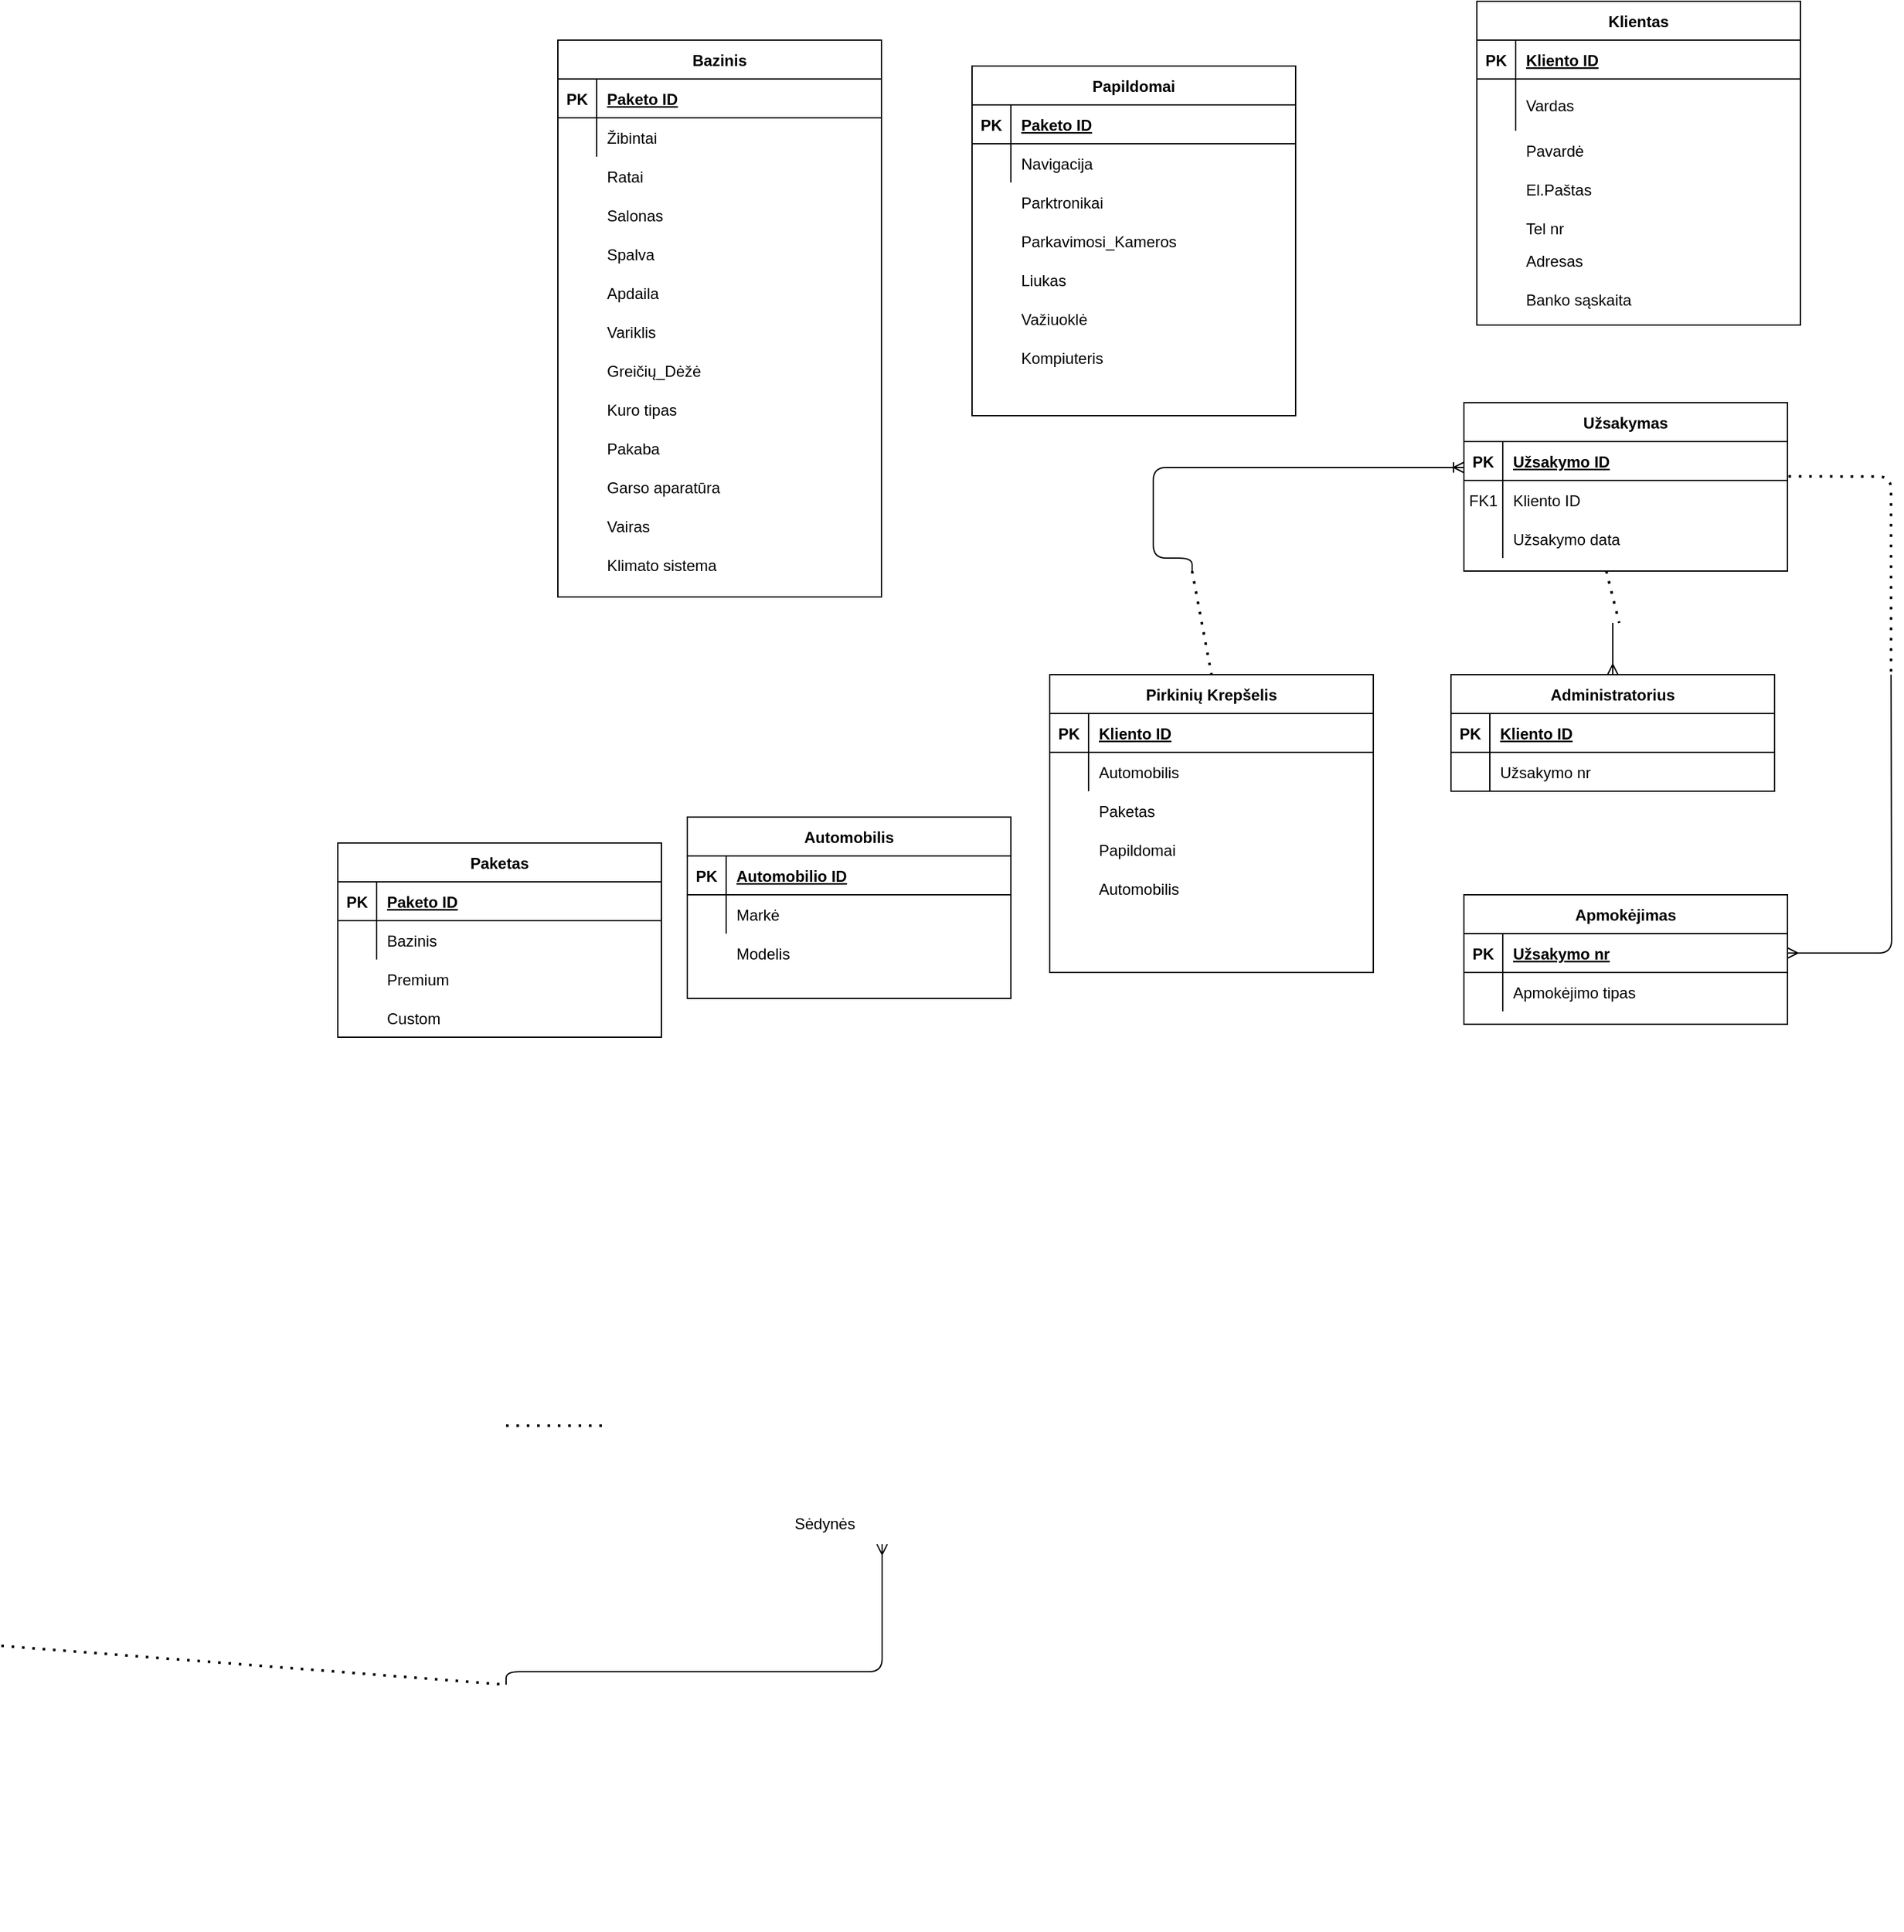 <mxfile version="13.7.7" type="github">
  <diagram id="R2lEEEUBdFMjLlhIrx00" name="Page-1">
    <mxGraphModel dx="1135" dy="2345" grid="1" gridSize="10" guides="1" tooltips="1" connect="1" arrows="1" fold="1" page="1" pageScale="1" pageWidth="850" pageHeight="1100" math="0" shadow="0" extFonts="Permanent Marker^https://fonts.googleapis.com/css?family=Permanent+Marker">
      <root>
        <mxCell id="0" />
        <mxCell id="1" parent="0" />
        <mxCell id="q2KxSCgl3fH-M6cQgNPm-6" value="Pavardė" style="shape=partialRectangle;overflow=hidden;connectable=0;fillColor=none;top=0;left=0;bottom=0;right=0;align=left;spacingLeft=6;" vertex="1" parent="1">
          <mxGeometry x="2060" y="-140" width="220" height="30" as="geometry" />
        </mxCell>
        <mxCell id="q2KxSCgl3fH-M6cQgNPm-7" value="El.Paštas" style="shape=partialRectangle;overflow=hidden;connectable=0;fillColor=none;top=0;left=0;bottom=0;right=0;align=left;spacingLeft=6;" vertex="1" parent="1">
          <mxGeometry x="2060" y="-110" width="220" height="30" as="geometry" />
        </mxCell>
        <mxCell id="q2KxSCgl3fH-M6cQgNPm-8" value="Tel nr" style="shape=partialRectangle;overflow=hidden;connectable=0;fillColor=none;top=0;left=0;bottom=0;right=0;align=left;spacingLeft=6;" vertex="1" parent="1">
          <mxGeometry x="2060" y="-80" width="220" height="30" as="geometry" />
        </mxCell>
        <mxCell id="q2KxSCgl3fH-M6cQgNPm-9" value="Adresas" style="shape=partialRectangle;overflow=hidden;connectable=0;fillColor=none;top=0;left=0;bottom=0;right=0;align=left;spacingLeft=6;" vertex="1" parent="1">
          <mxGeometry x="2060" y="-50" width="220" height="20" as="geometry" />
        </mxCell>
        <mxCell id="q2KxSCgl3fH-M6cQgNPm-10" value="Banko sąskaita" style="shape=partialRectangle;overflow=hidden;connectable=0;fillColor=none;top=0;left=0;bottom=0;right=0;align=left;spacingLeft=6;" vertex="1" parent="1">
          <mxGeometry x="2060" y="-25" width="220" height="30" as="geometry" />
        </mxCell>
        <mxCell id="fwX-c29p_fVEbNIJGg2d-215" value="" style="group" vertex="1" connectable="0" parent="1">
          <mxGeometry x="1320" y="-210" width="250" height="430" as="geometry" />
        </mxCell>
        <mxCell id="fwX-c29p_fVEbNIJGg2d-17" value="Bazinis" style="shape=table;startSize=30;container=1;collapsible=1;childLayout=tableLayout;fixedRows=1;rowLines=0;fontStyle=1;align=center;resizeLast=1;" vertex="1" parent="fwX-c29p_fVEbNIJGg2d-215">
          <mxGeometry width="250" height="430" as="geometry" />
        </mxCell>
        <mxCell id="fwX-c29p_fVEbNIJGg2d-18" value="" style="shape=partialRectangle;collapsible=0;dropTarget=0;pointerEvents=0;fillColor=none;points=[[0,0.5],[1,0.5]];portConstraint=eastwest;top=0;left=0;right=0;bottom=1;" vertex="1" parent="fwX-c29p_fVEbNIJGg2d-17">
          <mxGeometry y="30" width="250" height="30" as="geometry" />
        </mxCell>
        <mxCell id="fwX-c29p_fVEbNIJGg2d-19" value="PK" style="shape=partialRectangle;overflow=hidden;connectable=0;fillColor=none;top=0;left=0;bottom=0;right=0;fontStyle=1;" vertex="1" parent="fwX-c29p_fVEbNIJGg2d-18">
          <mxGeometry width="30" height="30" as="geometry" />
        </mxCell>
        <mxCell id="fwX-c29p_fVEbNIJGg2d-20" value="Paketo ID" style="shape=partialRectangle;overflow=hidden;connectable=0;fillColor=none;top=0;left=0;bottom=0;right=0;align=left;spacingLeft=6;fontStyle=5;" vertex="1" parent="fwX-c29p_fVEbNIJGg2d-18">
          <mxGeometry x="30" width="220" height="30" as="geometry" />
        </mxCell>
        <mxCell id="fwX-c29p_fVEbNIJGg2d-21" value="" style="shape=partialRectangle;collapsible=0;dropTarget=0;pointerEvents=0;fillColor=none;points=[[0,0.5],[1,0.5]];portConstraint=eastwest;top=0;left=0;right=0;bottom=0;" vertex="1" parent="fwX-c29p_fVEbNIJGg2d-17">
          <mxGeometry y="60" width="250" height="30" as="geometry" />
        </mxCell>
        <mxCell id="fwX-c29p_fVEbNIJGg2d-22" value="" style="shape=partialRectangle;overflow=hidden;connectable=0;fillColor=none;top=0;left=0;bottom=0;right=0;" vertex="1" parent="fwX-c29p_fVEbNIJGg2d-21">
          <mxGeometry width="30" height="30" as="geometry" />
        </mxCell>
        <mxCell id="fwX-c29p_fVEbNIJGg2d-23" value="Žibintai" style="shape=partialRectangle;overflow=hidden;connectable=0;fillColor=none;top=0;left=0;bottom=0;right=0;align=left;spacingLeft=6;" vertex="1" parent="fwX-c29p_fVEbNIJGg2d-21">
          <mxGeometry x="30" width="220" height="30" as="geometry" />
        </mxCell>
        <mxCell id="fwX-c29p_fVEbNIJGg2d-72" value="" style="shape=partialRectangle;collapsible=0;dropTarget=0;pointerEvents=0;fillColor=none;points=[[0,0.5],[1,0.5]];portConstraint=eastwest;top=0;left=0;right=0;bottom=0;" vertex="1" parent="fwX-c29p_fVEbNIJGg2d-215">
          <mxGeometry y="90" width="250" height="30" as="geometry" />
        </mxCell>
        <mxCell id="fwX-c29p_fVEbNIJGg2d-73" value="" style="shape=partialRectangle;overflow=hidden;connectable=0;fillColor=none;top=0;left=0;bottom=0;right=0;" vertex="1" parent="fwX-c29p_fVEbNIJGg2d-72">
          <mxGeometry width="30" height="30" as="geometry" />
        </mxCell>
        <mxCell id="fwX-c29p_fVEbNIJGg2d-74" value="Ratai" style="shape=partialRectangle;overflow=hidden;connectable=0;fillColor=none;top=0;left=0;bottom=0;right=0;align=left;spacingLeft=6;" vertex="1" parent="fwX-c29p_fVEbNIJGg2d-72">
          <mxGeometry x="30" width="220" height="30" as="geometry" />
        </mxCell>
        <mxCell id="fwX-c29p_fVEbNIJGg2d-75" value="" style="shape=partialRectangle;collapsible=0;dropTarget=0;pointerEvents=0;fillColor=none;points=[[0,0.5],[1,0.5]];portConstraint=eastwest;top=0;left=0;right=0;bottom=0;" vertex="1" parent="fwX-c29p_fVEbNIJGg2d-215">
          <mxGeometry y="120" width="250" height="30" as="geometry" />
        </mxCell>
        <mxCell id="fwX-c29p_fVEbNIJGg2d-76" value="" style="shape=partialRectangle;overflow=hidden;connectable=0;fillColor=none;top=0;left=0;bottom=0;right=0;" vertex="1" parent="fwX-c29p_fVEbNIJGg2d-75">
          <mxGeometry width="30" height="30" as="geometry" />
        </mxCell>
        <mxCell id="fwX-c29p_fVEbNIJGg2d-77" value="Salonas" style="shape=partialRectangle;overflow=hidden;connectable=0;fillColor=none;top=0;left=0;bottom=0;right=0;align=left;spacingLeft=6;" vertex="1" parent="fwX-c29p_fVEbNIJGg2d-75">
          <mxGeometry x="30" width="220" height="30" as="geometry" />
        </mxCell>
        <mxCell id="fwX-c29p_fVEbNIJGg2d-78" value="" style="shape=partialRectangle;collapsible=0;dropTarget=0;pointerEvents=0;fillColor=none;points=[[0,0.5],[1,0.5]];portConstraint=eastwest;top=0;left=0;right=0;bottom=0;" vertex="1" parent="fwX-c29p_fVEbNIJGg2d-215">
          <mxGeometry y="150" width="250" height="30" as="geometry" />
        </mxCell>
        <mxCell id="fwX-c29p_fVEbNIJGg2d-79" value="" style="shape=partialRectangle;overflow=hidden;connectable=0;fillColor=none;top=0;left=0;bottom=0;right=0;" vertex="1" parent="fwX-c29p_fVEbNIJGg2d-78">
          <mxGeometry width="30" height="30" as="geometry" />
        </mxCell>
        <mxCell id="fwX-c29p_fVEbNIJGg2d-80" value="Spalva" style="shape=partialRectangle;overflow=hidden;connectable=0;fillColor=none;top=0;left=0;bottom=0;right=0;align=left;spacingLeft=6;" vertex="1" parent="fwX-c29p_fVEbNIJGg2d-78">
          <mxGeometry x="30" width="220" height="30" as="geometry" />
        </mxCell>
        <mxCell id="fwX-c29p_fVEbNIJGg2d-81" value="" style="shape=partialRectangle;collapsible=0;dropTarget=0;pointerEvents=0;fillColor=none;points=[[0,0.5],[1,0.5]];portConstraint=eastwest;top=0;left=0;right=0;bottom=0;" vertex="1" parent="fwX-c29p_fVEbNIJGg2d-215">
          <mxGeometry y="180" width="250" height="30" as="geometry" />
        </mxCell>
        <mxCell id="fwX-c29p_fVEbNIJGg2d-82" value="" style="shape=partialRectangle;overflow=hidden;connectable=0;fillColor=none;top=0;left=0;bottom=0;right=0;" vertex="1" parent="fwX-c29p_fVEbNIJGg2d-81">
          <mxGeometry width="30" height="30" as="geometry" />
        </mxCell>
        <mxCell id="fwX-c29p_fVEbNIJGg2d-83" value="Apdaila" style="shape=partialRectangle;overflow=hidden;connectable=0;fillColor=none;top=0;left=0;bottom=0;right=0;align=left;spacingLeft=6;" vertex="1" parent="fwX-c29p_fVEbNIJGg2d-81">
          <mxGeometry x="30" width="220" height="30" as="geometry" />
        </mxCell>
        <mxCell id="fwX-c29p_fVEbNIJGg2d-84" value="" style="shape=partialRectangle;collapsible=0;dropTarget=0;pointerEvents=0;fillColor=none;points=[[0,0.5],[1,0.5]];portConstraint=eastwest;top=0;left=0;right=0;bottom=0;" vertex="1" parent="fwX-c29p_fVEbNIJGg2d-215">
          <mxGeometry y="210" width="250" height="30" as="geometry" />
        </mxCell>
        <mxCell id="fwX-c29p_fVEbNIJGg2d-85" value="" style="shape=partialRectangle;overflow=hidden;connectable=0;fillColor=none;top=0;left=0;bottom=0;right=0;" vertex="1" parent="fwX-c29p_fVEbNIJGg2d-84">
          <mxGeometry width="30" height="30" as="geometry" />
        </mxCell>
        <mxCell id="fwX-c29p_fVEbNIJGg2d-86" value="Variklis" style="shape=partialRectangle;overflow=hidden;connectable=0;fillColor=none;top=0;left=0;bottom=0;right=0;align=left;spacingLeft=6;" vertex="1" parent="fwX-c29p_fVEbNIJGg2d-84">
          <mxGeometry x="30" width="220" height="30" as="geometry" />
        </mxCell>
        <mxCell id="fwX-c29p_fVEbNIJGg2d-87" value="" style="shape=partialRectangle;collapsible=0;dropTarget=0;pointerEvents=0;fillColor=none;points=[[0,0.5],[1,0.5]];portConstraint=eastwest;top=0;left=0;right=0;bottom=0;" vertex="1" parent="fwX-c29p_fVEbNIJGg2d-215">
          <mxGeometry y="240" width="250" height="30" as="geometry" />
        </mxCell>
        <mxCell id="fwX-c29p_fVEbNIJGg2d-88" value="" style="shape=partialRectangle;overflow=hidden;connectable=0;fillColor=none;top=0;left=0;bottom=0;right=0;" vertex="1" parent="fwX-c29p_fVEbNIJGg2d-87">
          <mxGeometry width="30" height="30" as="geometry" />
        </mxCell>
        <mxCell id="fwX-c29p_fVEbNIJGg2d-89" value="Greičių_Dėžė" style="shape=partialRectangle;overflow=hidden;connectable=0;fillColor=none;top=0;left=0;bottom=0;right=0;align=left;spacingLeft=6;" vertex="1" parent="fwX-c29p_fVEbNIJGg2d-87">
          <mxGeometry x="30" width="220" height="30" as="geometry" />
        </mxCell>
        <mxCell id="fwX-c29p_fVEbNIJGg2d-90" value="" style="shape=partialRectangle;collapsible=0;dropTarget=0;pointerEvents=0;fillColor=none;points=[[0,0.5],[1,0.5]];portConstraint=eastwest;top=0;left=0;right=0;bottom=0;" vertex="1" parent="fwX-c29p_fVEbNIJGg2d-215">
          <mxGeometry y="270" width="250" height="30" as="geometry" />
        </mxCell>
        <mxCell id="fwX-c29p_fVEbNIJGg2d-91" value="" style="shape=partialRectangle;overflow=hidden;connectable=0;fillColor=none;top=0;left=0;bottom=0;right=0;" vertex="1" parent="fwX-c29p_fVEbNIJGg2d-90">
          <mxGeometry width="30" height="30" as="geometry" />
        </mxCell>
        <mxCell id="fwX-c29p_fVEbNIJGg2d-92" value="Kuro tipas" style="shape=partialRectangle;overflow=hidden;connectable=0;fillColor=none;top=0;left=0;bottom=0;right=0;align=left;spacingLeft=6;" vertex="1" parent="fwX-c29p_fVEbNIJGg2d-90">
          <mxGeometry x="30" width="220" height="30" as="geometry" />
        </mxCell>
        <mxCell id="fwX-c29p_fVEbNIJGg2d-93" value="" style="shape=partialRectangle;collapsible=0;dropTarget=0;pointerEvents=0;fillColor=none;points=[[0,0.5],[1,0.5]];portConstraint=eastwest;top=0;left=0;right=0;bottom=0;" vertex="1" parent="fwX-c29p_fVEbNIJGg2d-215">
          <mxGeometry y="300" width="250" height="30" as="geometry" />
        </mxCell>
        <mxCell id="fwX-c29p_fVEbNIJGg2d-94" value="" style="shape=partialRectangle;overflow=hidden;connectable=0;fillColor=none;top=0;left=0;bottom=0;right=0;" vertex="1" parent="fwX-c29p_fVEbNIJGg2d-93">
          <mxGeometry width="30" height="30" as="geometry" />
        </mxCell>
        <mxCell id="fwX-c29p_fVEbNIJGg2d-95" value="Pakaba" style="shape=partialRectangle;overflow=hidden;connectable=0;fillColor=none;top=0;left=0;bottom=0;right=0;align=left;spacingLeft=6;" vertex="1" parent="fwX-c29p_fVEbNIJGg2d-93">
          <mxGeometry x="30" width="220" height="30" as="geometry" />
        </mxCell>
        <mxCell id="fwX-c29p_fVEbNIJGg2d-211" value="Garso aparatūra" style="shape=partialRectangle;overflow=hidden;connectable=0;fillColor=none;top=0;left=0;bottom=0;right=0;align=left;spacingLeft=6;" vertex="1" parent="fwX-c29p_fVEbNIJGg2d-215">
          <mxGeometry x="30" y="330" width="220" height="30" as="geometry" />
        </mxCell>
        <mxCell id="fwX-c29p_fVEbNIJGg2d-212" value="Vairas" style="shape=partialRectangle;overflow=hidden;connectable=0;fillColor=none;top=0;left=0;bottom=0;right=0;align=left;spacingLeft=6;" vertex="1" parent="fwX-c29p_fVEbNIJGg2d-215">
          <mxGeometry x="30" y="360" width="220" height="30" as="geometry" />
        </mxCell>
        <mxCell id="fwX-c29p_fVEbNIJGg2d-213" value="Klimato sistema" style="shape=partialRectangle;overflow=hidden;connectable=0;fillColor=none;top=0;left=0;bottom=0;right=0;align=left;spacingLeft=6;" vertex="1" parent="fwX-c29p_fVEbNIJGg2d-215">
          <mxGeometry x="30" y="390" width="220" height="30" as="geometry" />
        </mxCell>
        <mxCell id="fwX-c29p_fVEbNIJGg2d-657" value="" style="group" vertex="1" connectable="0" parent="1">
          <mxGeometry x="1465" y="680" width="250" height="570" as="geometry" />
        </mxCell>
        <mxCell id="fwX-c29p_fVEbNIJGg2d-658" value="" style="group" vertex="1" connectable="0" parent="fwX-c29p_fVEbNIJGg2d-657">
          <mxGeometry width="250" height="570" as="geometry" />
        </mxCell>
        <mxCell id="fwX-c29p_fVEbNIJGg2d-681" value="" style="shape=partialRectangle;collapsible=0;dropTarget=0;pointerEvents=0;fillColor=none;points=[[0,0.5],[1,0.5]];portConstraint=eastwest;top=0;left=0;right=0;bottom=0;" vertex="1" parent="fwX-c29p_fVEbNIJGg2d-658">
          <mxGeometry y="240" width="250" height="30" as="geometry" />
        </mxCell>
        <mxCell id="fwX-c29p_fVEbNIJGg2d-682" value="" style="shape=partialRectangle;overflow=hidden;connectable=0;fillColor=none;top=0;left=0;bottom=0;right=0;" vertex="1" parent="fwX-c29p_fVEbNIJGg2d-681">
          <mxGeometry width="30" height="30" as="geometry" />
        </mxCell>
        <mxCell id="fwX-c29p_fVEbNIJGg2d-683" value="Sėdynės" style="shape=partialRectangle;overflow=hidden;connectable=0;fillColor=none;top=0;left=0;bottom=0;right=0;align=left;spacingLeft=6;" vertex="1" parent="fwX-c29p_fVEbNIJGg2d-681">
          <mxGeometry x="30" width="220" height="30" as="geometry" />
        </mxCell>
        <mxCell id="fwX-c29p_fVEbNIJGg2d-687" value="" style="shape=partialRectangle;collapsible=0;dropTarget=0;pointerEvents=0;fillColor=none;points=[[0,0.5],[1,0.5]];portConstraint=eastwest;top=0;left=0;right=0;bottom=0;" vertex="1" parent="fwX-c29p_fVEbNIJGg2d-658">
          <mxGeometry y="300" width="250" height="30" as="geometry" />
        </mxCell>
        <mxCell id="fwX-c29p_fVEbNIJGg2d-688" value="" style="shape=partialRectangle;overflow=hidden;connectable=0;fillColor=none;top=0;left=0;bottom=0;right=0;" vertex="1" parent="fwX-c29p_fVEbNIJGg2d-687">
          <mxGeometry width="30" height="30" as="geometry" />
        </mxCell>
        <mxCell id="fwX-c29p_fVEbNIJGg2d-197" value="Premium" style="shape=partialRectangle;overflow=hidden;connectable=0;fillColor=none;top=0;left=0;bottom=0;right=0;align=left;spacingLeft=6;" vertex="1" parent="1">
          <mxGeometry x="1180" y="500" width="220" height="30" as="geometry" />
        </mxCell>
        <mxCell id="fwX-c29p_fVEbNIJGg2d-205" value="Custom" style="shape=partialRectangle;overflow=hidden;connectable=0;fillColor=none;top=0;left=0;bottom=0;right=0;align=left;spacingLeft=6;" vertex="1" parent="1">
          <mxGeometry x="1180" y="530" width="220" height="30" as="geometry" />
        </mxCell>
        <mxCell id="fwX-c29p_fVEbNIJGg2d-186" value="Modelis" style="shape=partialRectangle;overflow=hidden;connectable=0;fillColor=none;top=0;left=0;bottom=0;right=0;align=left;spacingLeft=6;" vertex="1" parent="1">
          <mxGeometry x="1450" y="480" width="220" height="30" as="geometry" />
        </mxCell>
        <mxCell id="fwX-c29p_fVEbNIJGg2d-723" value="" style="edgeStyle=orthogonalEdgeStyle;fontSize=12;html=1;endArrow=ERmany;strokeColor=#000000;entryX=0.422;entryY=1.052;entryDx=0;entryDy=0;entryPerimeter=0;" edge="1" parent="1" target="fwX-c29p_fVEbNIJGg2d-681">
          <mxGeometry width="100" height="100" relative="1" as="geometry">
            <mxPoint x="1280" y="1060" as="sourcePoint" />
            <mxPoint x="1380" y="990" as="targetPoint" />
            <Array as="points">
              <mxPoint x="1280" y="1050" />
              <mxPoint x="1570" y="1050" />
            </Array>
          </mxGeometry>
        </mxCell>
        <mxCell id="fwX-c29p_fVEbNIJGg2d-724" value="" style="endArrow=none;dashed=1;html=1;dashPattern=1 3;strokeWidth=2;" edge="1" parent="1">
          <mxGeometry width="50" height="50" relative="1" as="geometry">
            <mxPoint x="890" y="1030" as="sourcePoint" />
            <mxPoint x="1280" y="1060" as="targetPoint" />
          </mxGeometry>
        </mxCell>
        <mxCell id="fwX-c29p_fVEbNIJGg2d-726" value="" style="endArrow=none;dashed=1;html=1;dashPattern=1 3;strokeWidth=2;" edge="1" parent="1">
          <mxGeometry width="50" height="50" relative="1" as="geometry">
            <mxPoint x="1280" y="860" as="sourcePoint" />
            <mxPoint x="1360" y="860" as="targetPoint" />
          </mxGeometry>
        </mxCell>
        <mxCell id="fwX-c29p_fVEbNIJGg2d-729" value="" style="group" vertex="1" connectable="0" parent="1">
          <mxGeometry x="1700" y="280" width="250" height="230" as="geometry" />
        </mxCell>
        <mxCell id="fwX-c29p_fVEbNIJGg2d-698" value="Paketas" style="shape=partialRectangle;overflow=hidden;connectable=0;fillColor=none;top=0;left=0;bottom=0;right=0;align=left;spacingLeft=6;" vertex="1" parent="fwX-c29p_fVEbNIJGg2d-729">
          <mxGeometry x="30" y="90" width="220" height="30" as="geometry" />
        </mxCell>
        <mxCell id="fwX-c29p_fVEbNIJGg2d-699" value="Papildomai" style="shape=partialRectangle;overflow=hidden;connectable=0;fillColor=none;top=0;left=0;bottom=0;right=0;align=left;spacingLeft=6;" vertex="1" parent="fwX-c29p_fVEbNIJGg2d-729">
          <mxGeometry x="30" y="120" width="220" height="30" as="geometry" />
        </mxCell>
        <mxCell id="fwX-c29p_fVEbNIJGg2d-700" value="Automobilis" style="shape=partialRectangle;overflow=hidden;connectable=0;fillColor=none;top=0;left=0;bottom=0;right=0;align=left;spacingLeft=6;" vertex="1" parent="fwX-c29p_fVEbNIJGg2d-729">
          <mxGeometry x="30" y="150" width="220" height="30" as="geometry" />
        </mxCell>
        <mxCell id="fwX-c29p_fVEbNIJGg2d-177" value="Pirkinių Krepšelis" style="shape=table;startSize=30;container=1;collapsible=1;childLayout=tableLayout;fixedRows=1;rowLines=0;fontStyle=1;align=center;resizeLast=1;" vertex="1" parent="fwX-c29p_fVEbNIJGg2d-729">
          <mxGeometry width="250" height="230" as="geometry" />
        </mxCell>
        <mxCell id="fwX-c29p_fVEbNIJGg2d-178" value="" style="shape=partialRectangle;collapsible=0;dropTarget=0;pointerEvents=0;fillColor=none;points=[[0,0.5],[1,0.5]];portConstraint=eastwest;top=0;left=0;right=0;bottom=1;" vertex="1" parent="fwX-c29p_fVEbNIJGg2d-177">
          <mxGeometry y="30" width="250" height="30" as="geometry" />
        </mxCell>
        <mxCell id="fwX-c29p_fVEbNIJGg2d-179" value="PK" style="shape=partialRectangle;overflow=hidden;connectable=0;fillColor=none;top=0;left=0;bottom=0;right=0;fontStyle=1;" vertex="1" parent="fwX-c29p_fVEbNIJGg2d-178">
          <mxGeometry width="30" height="30" as="geometry" />
        </mxCell>
        <mxCell id="fwX-c29p_fVEbNIJGg2d-180" value="Kliento ID" style="shape=partialRectangle;overflow=hidden;connectable=0;fillColor=none;top=0;left=0;bottom=0;right=0;align=left;spacingLeft=6;fontStyle=5;" vertex="1" parent="fwX-c29p_fVEbNIJGg2d-178">
          <mxGeometry x="30" width="220" height="30" as="geometry" />
        </mxCell>
        <mxCell id="fwX-c29p_fVEbNIJGg2d-181" value="" style="shape=partialRectangle;collapsible=0;dropTarget=0;pointerEvents=0;fillColor=none;points=[[0,0.5],[1,0.5]];portConstraint=eastwest;top=0;left=0;right=0;bottom=0;" vertex="1" parent="fwX-c29p_fVEbNIJGg2d-177">
          <mxGeometry y="60" width="250" height="30" as="geometry" />
        </mxCell>
        <mxCell id="fwX-c29p_fVEbNIJGg2d-182" value="" style="shape=partialRectangle;overflow=hidden;connectable=0;fillColor=none;top=0;left=0;bottom=0;right=0;" vertex="1" parent="fwX-c29p_fVEbNIJGg2d-181">
          <mxGeometry width="30" height="30" as="geometry" />
        </mxCell>
        <mxCell id="fwX-c29p_fVEbNIJGg2d-183" value="Automobilis" style="shape=partialRectangle;overflow=hidden;connectable=0;fillColor=none;top=0;left=0;bottom=0;right=0;align=left;spacingLeft=6;" vertex="1" parent="fwX-c29p_fVEbNIJGg2d-181">
          <mxGeometry x="30" width="220" height="30" as="geometry" />
        </mxCell>
        <mxCell id="C-vyLk0tnHw3VtMMgP7b-2" value="Užsakymas" style="shape=table;startSize=30;container=1;collapsible=1;childLayout=tableLayout;fixedRows=1;rowLines=0;fontStyle=1;align=center;resizeLast=1;" parent="1" vertex="1">
          <mxGeometry x="2020" y="70" width="250" height="130" as="geometry" />
        </mxCell>
        <mxCell id="C-vyLk0tnHw3VtMMgP7b-3" value="" style="shape=partialRectangle;collapsible=0;dropTarget=0;pointerEvents=0;fillColor=none;points=[[0,0.5],[1,0.5]];portConstraint=eastwest;top=0;left=0;right=0;bottom=1;" parent="C-vyLk0tnHw3VtMMgP7b-2" vertex="1">
          <mxGeometry y="30" width="250" height="30" as="geometry" />
        </mxCell>
        <mxCell id="C-vyLk0tnHw3VtMMgP7b-4" value="PK" style="shape=partialRectangle;overflow=hidden;connectable=0;fillColor=none;top=0;left=0;bottom=0;right=0;fontStyle=1;" parent="C-vyLk0tnHw3VtMMgP7b-3" vertex="1">
          <mxGeometry width="30" height="30" as="geometry" />
        </mxCell>
        <mxCell id="C-vyLk0tnHw3VtMMgP7b-5" value="Užsakymo ID" style="shape=partialRectangle;overflow=hidden;connectable=0;fillColor=none;top=0;left=0;bottom=0;right=0;align=left;spacingLeft=6;fontStyle=5;" parent="C-vyLk0tnHw3VtMMgP7b-3" vertex="1">
          <mxGeometry x="30" width="220" height="30" as="geometry" />
        </mxCell>
        <mxCell id="C-vyLk0tnHw3VtMMgP7b-6" value="" style="shape=partialRectangle;collapsible=0;dropTarget=0;pointerEvents=0;fillColor=none;points=[[0,0.5],[1,0.5]];portConstraint=eastwest;top=0;left=0;right=0;bottom=0;" parent="C-vyLk0tnHw3VtMMgP7b-2" vertex="1">
          <mxGeometry y="60" width="250" height="30" as="geometry" />
        </mxCell>
        <mxCell id="C-vyLk0tnHw3VtMMgP7b-7" value="FK1" style="shape=partialRectangle;overflow=hidden;connectable=0;fillColor=none;top=0;left=0;bottom=0;right=0;" parent="C-vyLk0tnHw3VtMMgP7b-6" vertex="1">
          <mxGeometry width="30" height="30" as="geometry" />
        </mxCell>
        <mxCell id="C-vyLk0tnHw3VtMMgP7b-8" value="Kliento ID" style="shape=partialRectangle;overflow=hidden;connectable=0;fillColor=none;top=0;left=0;bottom=0;right=0;align=left;spacingLeft=6;" parent="C-vyLk0tnHw3VtMMgP7b-6" vertex="1">
          <mxGeometry x="30" width="220" height="30" as="geometry" />
        </mxCell>
        <mxCell id="C-vyLk0tnHw3VtMMgP7b-9" value="" style="shape=partialRectangle;collapsible=0;dropTarget=0;pointerEvents=0;fillColor=none;points=[[0,0.5],[1,0.5]];portConstraint=eastwest;top=0;left=0;right=0;bottom=0;" parent="C-vyLk0tnHw3VtMMgP7b-2" vertex="1">
          <mxGeometry y="90" width="250" height="30" as="geometry" />
        </mxCell>
        <mxCell id="C-vyLk0tnHw3VtMMgP7b-10" value="" style="shape=partialRectangle;overflow=hidden;connectable=0;fillColor=none;top=0;left=0;bottom=0;right=0;" parent="C-vyLk0tnHw3VtMMgP7b-9" vertex="1">
          <mxGeometry width="30" height="30" as="geometry" />
        </mxCell>
        <mxCell id="C-vyLk0tnHw3VtMMgP7b-11" value="Užsakymo data" style="shape=partialRectangle;overflow=hidden;connectable=0;fillColor=none;top=0;left=0;bottom=0;right=0;align=left;spacingLeft=6;" parent="C-vyLk0tnHw3VtMMgP7b-9" vertex="1">
          <mxGeometry x="30" width="220" height="30" as="geometry" />
        </mxCell>
        <mxCell id="fwX-c29p_fVEbNIJGg2d-8" value="Administratorius" style="shape=table;startSize=30;container=1;collapsible=1;childLayout=tableLayout;fixedRows=1;rowLines=0;fontStyle=1;align=center;resizeLast=1;" vertex="1" parent="1">
          <mxGeometry x="2010" y="280" width="250" height="90" as="geometry" />
        </mxCell>
        <mxCell id="fwX-c29p_fVEbNIJGg2d-9" value="" style="shape=partialRectangle;collapsible=0;dropTarget=0;pointerEvents=0;fillColor=none;points=[[0,0.5],[1,0.5]];portConstraint=eastwest;top=0;left=0;right=0;bottom=1;" vertex="1" parent="fwX-c29p_fVEbNIJGg2d-8">
          <mxGeometry y="30" width="250" height="30" as="geometry" />
        </mxCell>
        <mxCell id="fwX-c29p_fVEbNIJGg2d-10" value="PK" style="shape=partialRectangle;overflow=hidden;connectable=0;fillColor=none;top=0;left=0;bottom=0;right=0;fontStyle=1;" vertex="1" parent="fwX-c29p_fVEbNIJGg2d-9">
          <mxGeometry width="30" height="30" as="geometry" />
        </mxCell>
        <mxCell id="fwX-c29p_fVEbNIJGg2d-11" value="Kliento ID" style="shape=partialRectangle;overflow=hidden;connectable=0;fillColor=none;top=0;left=0;bottom=0;right=0;align=left;spacingLeft=6;fontStyle=5;" vertex="1" parent="fwX-c29p_fVEbNIJGg2d-9">
          <mxGeometry x="30" width="220" height="30" as="geometry" />
        </mxCell>
        <mxCell id="fwX-c29p_fVEbNIJGg2d-12" value="" style="shape=partialRectangle;collapsible=0;dropTarget=0;pointerEvents=0;fillColor=none;points=[[0,0.5],[1,0.5]];portConstraint=eastwest;top=0;left=0;right=0;bottom=0;" vertex="1" parent="fwX-c29p_fVEbNIJGg2d-8">
          <mxGeometry y="60" width="250" height="30" as="geometry" />
        </mxCell>
        <mxCell id="fwX-c29p_fVEbNIJGg2d-13" value="" style="shape=partialRectangle;overflow=hidden;connectable=0;fillColor=none;top=0;left=0;bottom=0;right=0;" vertex="1" parent="fwX-c29p_fVEbNIJGg2d-12">
          <mxGeometry width="30" height="30" as="geometry" />
        </mxCell>
        <mxCell id="fwX-c29p_fVEbNIJGg2d-14" value="Užsakymo nr" style="shape=partialRectangle;overflow=hidden;connectable=0;fillColor=none;top=0;left=0;bottom=0;right=0;align=left;spacingLeft=6;" vertex="1" parent="fwX-c29p_fVEbNIJGg2d-12">
          <mxGeometry x="30" width="220" height="30" as="geometry" />
        </mxCell>
        <mxCell id="fwX-c29p_fVEbNIJGg2d-43" value="Apmokėjimas" style="shape=table;startSize=30;container=1;collapsible=1;childLayout=tableLayout;fixedRows=1;rowLines=0;fontStyle=1;align=center;resizeLast=1;" vertex="1" parent="1">
          <mxGeometry x="2020" y="450" width="250" height="100" as="geometry" />
        </mxCell>
        <mxCell id="fwX-c29p_fVEbNIJGg2d-44" value="" style="shape=partialRectangle;collapsible=0;dropTarget=0;pointerEvents=0;fillColor=none;points=[[0,0.5],[1,0.5]];portConstraint=eastwest;top=0;left=0;right=0;bottom=1;" vertex="1" parent="fwX-c29p_fVEbNIJGg2d-43">
          <mxGeometry y="30" width="250" height="30" as="geometry" />
        </mxCell>
        <mxCell id="fwX-c29p_fVEbNIJGg2d-45" value="PK" style="shape=partialRectangle;overflow=hidden;connectable=0;fillColor=none;top=0;left=0;bottom=0;right=0;fontStyle=1;" vertex="1" parent="fwX-c29p_fVEbNIJGg2d-44">
          <mxGeometry width="30" height="30" as="geometry" />
        </mxCell>
        <mxCell id="fwX-c29p_fVEbNIJGg2d-46" value="Užsakymo nr" style="shape=partialRectangle;overflow=hidden;connectable=0;fillColor=none;top=0;left=0;bottom=0;right=0;align=left;spacingLeft=6;fontStyle=5;" vertex="1" parent="fwX-c29p_fVEbNIJGg2d-44">
          <mxGeometry x="30" width="220" height="30" as="geometry" />
        </mxCell>
        <mxCell id="fwX-c29p_fVEbNIJGg2d-47" value="" style="shape=partialRectangle;collapsible=0;dropTarget=0;pointerEvents=0;fillColor=none;points=[[0,0.5],[1,0.5]];portConstraint=eastwest;top=0;left=0;right=0;bottom=0;" vertex="1" parent="fwX-c29p_fVEbNIJGg2d-43">
          <mxGeometry y="60" width="250" height="30" as="geometry" />
        </mxCell>
        <mxCell id="fwX-c29p_fVEbNIJGg2d-48" value="" style="shape=partialRectangle;overflow=hidden;connectable=0;fillColor=none;top=0;left=0;bottom=0;right=0;" vertex="1" parent="fwX-c29p_fVEbNIJGg2d-47">
          <mxGeometry width="30" height="30" as="geometry" />
        </mxCell>
        <mxCell id="fwX-c29p_fVEbNIJGg2d-49" value="Apmokėjimo tipas" style="shape=partialRectangle;overflow=hidden;connectable=0;fillColor=none;top=0;left=0;bottom=0;right=0;align=left;spacingLeft=6;" vertex="1" parent="fwX-c29p_fVEbNIJGg2d-47">
          <mxGeometry x="30" width="220" height="30" as="geometry" />
        </mxCell>
        <mxCell id="fwX-c29p_fVEbNIJGg2d-730" value="" style="edgeStyle=orthogonalEdgeStyle;fontSize=12;html=1;endArrow=ERoneToMany;strokeColor=#000000;" edge="1" parent="1">
          <mxGeometry width="100" height="100" relative="1" as="geometry">
            <mxPoint x="1810" y="200" as="sourcePoint" />
            <mxPoint x="2020" y="120" as="targetPoint" />
            <Array as="points">
              <mxPoint x="1780" y="190" />
              <mxPoint x="1780" y="120" />
            </Array>
          </mxGeometry>
        </mxCell>
        <mxCell id="fwX-c29p_fVEbNIJGg2d-731" value="" style="endArrow=none;dashed=1;html=1;dashPattern=1 3;strokeWidth=2;entryX=0.5;entryY=0;entryDx=0;entryDy=0;" edge="1" parent="1" target="fwX-c29p_fVEbNIJGg2d-177">
          <mxGeometry width="50" height="50" relative="1" as="geometry">
            <mxPoint x="1810" y="200" as="sourcePoint" />
            <mxPoint x="1410" y="370" as="targetPoint" />
            <Array as="points" />
          </mxGeometry>
        </mxCell>
        <mxCell id="fwX-c29p_fVEbNIJGg2d-732" value="" style="fontSize=12;html=1;endArrow=ERmany;entryX=0.5;entryY=0;entryDx=0;entryDy=0;" edge="1" parent="1" target="fwX-c29p_fVEbNIJGg2d-8">
          <mxGeometry width="100" height="100" relative="1" as="geometry">
            <mxPoint x="2135" y="240" as="sourcePoint" />
            <mxPoint x="520" y="116.66" as="targetPoint" />
          </mxGeometry>
        </mxCell>
        <mxCell id="fwX-c29p_fVEbNIJGg2d-733" value="" style="endArrow=none;dashed=1;html=1;dashPattern=1 3;strokeWidth=2;" edge="1" parent="1">
          <mxGeometry width="50" height="50" relative="1" as="geometry">
            <mxPoint x="2130" y="200" as="sourcePoint" />
            <mxPoint x="2140" y="240" as="targetPoint" />
            <Array as="points" />
          </mxGeometry>
        </mxCell>
        <mxCell id="fwX-c29p_fVEbNIJGg2d-735" value="" style="edgeStyle=orthogonalEdgeStyle;fontSize=12;html=1;endArrow=ERmany;strokeColor=#000000;entryX=1;entryY=0.5;entryDx=0;entryDy=0;" edge="1" parent="1" target="fwX-c29p_fVEbNIJGg2d-44">
          <mxGeometry width="100" height="100" relative="1" as="geometry">
            <mxPoint x="2350" y="280" as="sourcePoint" />
            <mxPoint x="2480" y="430" as="targetPoint" />
          </mxGeometry>
        </mxCell>
        <mxCell id="fwX-c29p_fVEbNIJGg2d-736" value="" style="endArrow=none;dashed=1;html=1;dashPattern=1 3;strokeWidth=2;exitX=1.003;exitY=-0.104;exitDx=0;exitDy=0;exitPerimeter=0;" edge="1" parent="1" source="C-vyLk0tnHw3VtMMgP7b-6">
          <mxGeometry width="50" height="50" relative="1" as="geometry">
            <mxPoint x="2130" y="200" as="sourcePoint" />
            <mxPoint x="2350" y="280" as="targetPoint" />
            <Array as="points">
              <mxPoint x="2350" y="127" />
            </Array>
          </mxGeometry>
        </mxCell>
        <mxCell id="C-vyLk0tnHw3VtMMgP7b-23" value="Klientas" style="shape=table;startSize=30;container=1;collapsible=1;childLayout=tableLayout;fixedRows=1;rowLines=0;fontStyle=1;align=center;resizeLast=1;" parent="1" vertex="1">
          <mxGeometry x="2030" y="-240" width="250" height="250" as="geometry" />
        </mxCell>
        <mxCell id="C-vyLk0tnHw3VtMMgP7b-24" value="" style="shape=partialRectangle;collapsible=0;dropTarget=0;pointerEvents=0;fillColor=none;points=[[0,0.5],[1,0.5]];portConstraint=eastwest;top=0;left=0;right=0;bottom=1;" parent="C-vyLk0tnHw3VtMMgP7b-23" vertex="1">
          <mxGeometry y="30" width="250" height="30" as="geometry" />
        </mxCell>
        <mxCell id="C-vyLk0tnHw3VtMMgP7b-25" value="PK" style="shape=partialRectangle;overflow=hidden;connectable=0;fillColor=none;top=0;left=0;bottom=0;right=0;fontStyle=1;" parent="C-vyLk0tnHw3VtMMgP7b-24" vertex="1">
          <mxGeometry width="30" height="30" as="geometry" />
        </mxCell>
        <mxCell id="C-vyLk0tnHw3VtMMgP7b-26" value="Kliento ID" style="shape=partialRectangle;overflow=hidden;connectable=0;fillColor=none;top=0;left=0;bottom=0;right=0;align=left;spacingLeft=6;fontStyle=5;" parent="C-vyLk0tnHw3VtMMgP7b-24" vertex="1">
          <mxGeometry x="30" width="220" height="30" as="geometry" />
        </mxCell>
        <mxCell id="C-vyLk0tnHw3VtMMgP7b-27" value="" style="shape=partialRectangle;collapsible=0;dropTarget=0;pointerEvents=0;fillColor=none;points=[[0,0.5],[1,0.5]];portConstraint=eastwest;top=0;left=0;right=0;bottom=0;" parent="C-vyLk0tnHw3VtMMgP7b-23" vertex="1">
          <mxGeometry y="60" width="250" height="40" as="geometry" />
        </mxCell>
        <mxCell id="C-vyLk0tnHw3VtMMgP7b-28" value="" style="shape=partialRectangle;overflow=hidden;connectable=0;fillColor=none;top=0;left=0;bottom=0;right=0;" parent="C-vyLk0tnHw3VtMMgP7b-27" vertex="1">
          <mxGeometry width="30" height="40" as="geometry" />
        </mxCell>
        <mxCell id="C-vyLk0tnHw3VtMMgP7b-29" value="Vardas" style="shape=partialRectangle;overflow=hidden;connectable=0;fillColor=none;top=0;left=0;bottom=0;right=0;align=left;spacingLeft=6;" parent="C-vyLk0tnHw3VtMMgP7b-27" vertex="1">
          <mxGeometry x="30" width="220" height="40" as="geometry" />
        </mxCell>
        <mxCell id="fwX-c29p_fVEbNIJGg2d-188" value="Automobilis" style="shape=table;startSize=30;container=1;collapsible=1;childLayout=tableLayout;fixedRows=1;rowLines=0;fontStyle=1;align=center;resizeLast=1;" vertex="1" parent="1">
          <mxGeometry x="1420" y="390" width="250" height="140" as="geometry" />
        </mxCell>
        <mxCell id="fwX-c29p_fVEbNIJGg2d-189" value="" style="shape=partialRectangle;collapsible=0;dropTarget=0;pointerEvents=0;fillColor=none;points=[[0,0.5],[1,0.5]];portConstraint=eastwest;top=0;left=0;right=0;bottom=1;" vertex="1" parent="fwX-c29p_fVEbNIJGg2d-188">
          <mxGeometry y="30" width="250" height="30" as="geometry" />
        </mxCell>
        <mxCell id="fwX-c29p_fVEbNIJGg2d-190" value="PK" style="shape=partialRectangle;overflow=hidden;connectable=0;fillColor=none;top=0;left=0;bottom=0;right=0;fontStyle=1;" vertex="1" parent="fwX-c29p_fVEbNIJGg2d-189">
          <mxGeometry width="30" height="30" as="geometry" />
        </mxCell>
        <mxCell id="fwX-c29p_fVEbNIJGg2d-191" value="Automobilio ID" style="shape=partialRectangle;overflow=hidden;connectable=0;fillColor=none;top=0;left=0;bottom=0;right=0;align=left;spacingLeft=6;fontStyle=5;" vertex="1" parent="fwX-c29p_fVEbNIJGg2d-189">
          <mxGeometry x="30" width="220" height="30" as="geometry" />
        </mxCell>
        <mxCell id="fwX-c29p_fVEbNIJGg2d-192" value="" style="shape=partialRectangle;collapsible=0;dropTarget=0;pointerEvents=0;fillColor=none;points=[[0,0.5],[1,0.5]];portConstraint=eastwest;top=0;left=0;right=0;bottom=0;" vertex="1" parent="fwX-c29p_fVEbNIJGg2d-188">
          <mxGeometry y="60" width="250" height="30" as="geometry" />
        </mxCell>
        <mxCell id="fwX-c29p_fVEbNIJGg2d-193" value="" style="shape=partialRectangle;overflow=hidden;connectable=0;fillColor=none;top=0;left=0;bottom=0;right=0;" vertex="1" parent="fwX-c29p_fVEbNIJGg2d-192">
          <mxGeometry width="30" height="30" as="geometry" />
        </mxCell>
        <mxCell id="fwX-c29p_fVEbNIJGg2d-194" value="Markė" style="shape=partialRectangle;overflow=hidden;connectable=0;fillColor=none;top=0;left=0;bottom=0;right=0;align=left;spacingLeft=6;" vertex="1" parent="fwX-c29p_fVEbNIJGg2d-192">
          <mxGeometry x="30" width="220" height="30" as="geometry" />
        </mxCell>
        <mxCell id="fwX-c29p_fVEbNIJGg2d-198" value="Paketas" style="shape=table;startSize=30;container=1;collapsible=1;childLayout=tableLayout;fixedRows=1;rowLines=0;fontStyle=1;align=center;resizeLast=1;" vertex="1" parent="1">
          <mxGeometry x="1150" y="410" width="250" height="150" as="geometry" />
        </mxCell>
        <mxCell id="fwX-c29p_fVEbNIJGg2d-199" value="" style="shape=partialRectangle;collapsible=0;dropTarget=0;pointerEvents=0;fillColor=none;points=[[0,0.5],[1,0.5]];portConstraint=eastwest;top=0;left=0;right=0;bottom=1;" vertex="1" parent="fwX-c29p_fVEbNIJGg2d-198">
          <mxGeometry y="30" width="250" height="30" as="geometry" />
        </mxCell>
        <mxCell id="fwX-c29p_fVEbNIJGg2d-200" value="PK" style="shape=partialRectangle;overflow=hidden;connectable=0;fillColor=none;top=0;left=0;bottom=0;right=0;fontStyle=1;" vertex="1" parent="fwX-c29p_fVEbNIJGg2d-199">
          <mxGeometry width="30" height="30" as="geometry" />
        </mxCell>
        <mxCell id="fwX-c29p_fVEbNIJGg2d-201" value="Paketo ID" style="shape=partialRectangle;overflow=hidden;connectable=0;fillColor=none;top=0;left=0;bottom=0;right=0;align=left;spacingLeft=6;fontStyle=5;" vertex="1" parent="fwX-c29p_fVEbNIJGg2d-199">
          <mxGeometry x="30" width="220" height="30" as="geometry" />
        </mxCell>
        <mxCell id="fwX-c29p_fVEbNIJGg2d-202" value="" style="shape=partialRectangle;collapsible=0;dropTarget=0;pointerEvents=0;fillColor=none;points=[[0,0.5],[1,0.5]];portConstraint=eastwest;top=0;left=0;right=0;bottom=0;" vertex="1" parent="fwX-c29p_fVEbNIJGg2d-198">
          <mxGeometry y="60" width="250" height="30" as="geometry" />
        </mxCell>
        <mxCell id="fwX-c29p_fVEbNIJGg2d-203" value="" style="shape=partialRectangle;overflow=hidden;connectable=0;fillColor=none;top=0;left=0;bottom=0;right=0;" vertex="1" parent="fwX-c29p_fVEbNIJGg2d-202">
          <mxGeometry width="30" height="30" as="geometry" />
        </mxCell>
        <mxCell id="fwX-c29p_fVEbNIJGg2d-204" value="Bazinis" style="shape=partialRectangle;overflow=hidden;connectable=0;fillColor=none;top=0;left=0;bottom=0;right=0;align=left;spacingLeft=6;" vertex="1" parent="fwX-c29p_fVEbNIJGg2d-202">
          <mxGeometry x="30" width="220" height="30" as="geometry" />
        </mxCell>
        <mxCell id="fwX-c29p_fVEbNIJGg2d-666" value="" style="shape=partialRectangle;collapsible=0;dropTarget=0;pointerEvents=0;fillColor=none;points=[[0,0.5],[1,0.5]];portConstraint=eastwest;top=0;left=0;right=0;bottom=0;" vertex="1" parent="1">
          <mxGeometry x="1640" y="-100" width="250" height="30" as="geometry" />
        </mxCell>
        <mxCell id="fwX-c29p_fVEbNIJGg2d-667" value="" style="shape=partialRectangle;overflow=hidden;connectable=0;fillColor=none;top=0;left=0;bottom=0;right=0;" vertex="1" parent="fwX-c29p_fVEbNIJGg2d-666">
          <mxGeometry width="30" height="30" as="geometry" />
        </mxCell>
        <mxCell id="fwX-c29p_fVEbNIJGg2d-668" value="Parktronikai" style="shape=partialRectangle;overflow=hidden;connectable=0;fillColor=none;top=0;left=0;bottom=0;right=0;align=left;spacingLeft=6;" vertex="1" parent="fwX-c29p_fVEbNIJGg2d-666">
          <mxGeometry x="30" width="220" height="30" as="geometry" />
        </mxCell>
        <mxCell id="fwX-c29p_fVEbNIJGg2d-669" value="" style="shape=partialRectangle;collapsible=0;dropTarget=0;pointerEvents=0;fillColor=none;points=[[0,0.5],[1,0.5]];portConstraint=eastwest;top=0;left=0;right=0;bottom=0;" vertex="1" parent="1">
          <mxGeometry x="1640" y="-70" width="250" height="30" as="geometry" />
        </mxCell>
        <mxCell id="fwX-c29p_fVEbNIJGg2d-670" value="" style="shape=partialRectangle;overflow=hidden;connectable=0;fillColor=none;top=0;left=0;bottom=0;right=0;" vertex="1" parent="fwX-c29p_fVEbNIJGg2d-669">
          <mxGeometry width="30" height="30" as="geometry" />
        </mxCell>
        <mxCell id="fwX-c29p_fVEbNIJGg2d-671" value="Parkavimosi_Kameros" style="shape=partialRectangle;overflow=hidden;connectable=0;fillColor=none;top=0;left=0;bottom=0;right=0;align=left;spacingLeft=6;" vertex="1" parent="fwX-c29p_fVEbNIJGg2d-669">
          <mxGeometry x="30" width="220" height="30" as="geometry" />
        </mxCell>
        <mxCell id="fwX-c29p_fVEbNIJGg2d-672" value="" style="shape=partialRectangle;collapsible=0;dropTarget=0;pointerEvents=0;fillColor=none;points=[[0,0.5],[1,0.5]];portConstraint=eastwest;top=0;left=0;right=0;bottom=0;" vertex="1" parent="1">
          <mxGeometry x="1640" y="-40" width="250" height="30" as="geometry" />
        </mxCell>
        <mxCell id="fwX-c29p_fVEbNIJGg2d-673" value="" style="shape=partialRectangle;overflow=hidden;connectable=0;fillColor=none;top=0;left=0;bottom=0;right=0;" vertex="1" parent="fwX-c29p_fVEbNIJGg2d-672">
          <mxGeometry width="30" height="30" as="geometry" />
        </mxCell>
        <mxCell id="fwX-c29p_fVEbNIJGg2d-674" value="Liukas" style="shape=partialRectangle;overflow=hidden;connectable=0;fillColor=none;top=0;left=0;bottom=0;right=0;align=left;spacingLeft=6;" vertex="1" parent="fwX-c29p_fVEbNIJGg2d-672">
          <mxGeometry x="30" width="220" height="30" as="geometry" />
        </mxCell>
        <mxCell id="fwX-c29p_fVEbNIJGg2d-675" value="" style="shape=partialRectangle;collapsible=0;dropTarget=0;pointerEvents=0;fillColor=none;points=[[0,0.5],[1,0.5]];portConstraint=eastwest;top=0;left=0;right=0;bottom=0;" vertex="1" parent="1">
          <mxGeometry x="1640" y="-10" width="250" height="30" as="geometry" />
        </mxCell>
        <mxCell id="fwX-c29p_fVEbNIJGg2d-676" value="" style="shape=partialRectangle;overflow=hidden;connectable=0;fillColor=none;top=0;left=0;bottom=0;right=0;" vertex="1" parent="fwX-c29p_fVEbNIJGg2d-675">
          <mxGeometry width="30" height="30" as="geometry" />
        </mxCell>
        <mxCell id="fwX-c29p_fVEbNIJGg2d-677" value="Važiuoklė" style="shape=partialRectangle;overflow=hidden;connectable=0;fillColor=none;top=0;left=0;bottom=0;right=0;align=left;spacingLeft=6;" vertex="1" parent="fwX-c29p_fVEbNIJGg2d-675">
          <mxGeometry x="30" width="220" height="30" as="geometry" />
        </mxCell>
        <mxCell id="fwX-c29p_fVEbNIJGg2d-678" value="" style="shape=partialRectangle;collapsible=0;dropTarget=0;pointerEvents=0;fillColor=none;points=[[0,0.5],[1,0.5]];portConstraint=eastwest;top=0;left=0;right=0;bottom=0;" vertex="1" parent="1">
          <mxGeometry x="1640" y="20" width="250" height="30" as="geometry" />
        </mxCell>
        <mxCell id="fwX-c29p_fVEbNIJGg2d-679" value="" style="shape=partialRectangle;overflow=hidden;connectable=0;fillColor=none;top=0;left=0;bottom=0;right=0;" vertex="1" parent="fwX-c29p_fVEbNIJGg2d-678">
          <mxGeometry width="30" height="30" as="geometry" />
        </mxCell>
        <mxCell id="fwX-c29p_fVEbNIJGg2d-680" value="Kompiuteris" style="shape=partialRectangle;overflow=hidden;connectable=0;fillColor=none;top=0;left=0;bottom=0;right=0;align=left;spacingLeft=6;" vertex="1" parent="fwX-c29p_fVEbNIJGg2d-678">
          <mxGeometry x="30" width="220" height="30" as="geometry" />
        </mxCell>
        <mxCell id="fwX-c29p_fVEbNIJGg2d-659" value="Papildomai" style="shape=table;startSize=30;container=1;collapsible=1;childLayout=tableLayout;fixedRows=1;rowLines=0;fontStyle=1;align=center;resizeLast=1;" vertex="1" parent="1">
          <mxGeometry x="1640" y="-190" width="250" height="270" as="geometry" />
        </mxCell>
        <mxCell id="fwX-c29p_fVEbNIJGg2d-660" value="" style="shape=partialRectangle;collapsible=0;dropTarget=0;pointerEvents=0;fillColor=none;points=[[0,0.5],[1,0.5]];portConstraint=eastwest;top=0;left=0;right=0;bottom=1;" vertex="1" parent="fwX-c29p_fVEbNIJGg2d-659">
          <mxGeometry y="30" width="250" height="30" as="geometry" />
        </mxCell>
        <mxCell id="fwX-c29p_fVEbNIJGg2d-661" value="PK" style="shape=partialRectangle;overflow=hidden;connectable=0;fillColor=none;top=0;left=0;bottom=0;right=0;fontStyle=1;" vertex="1" parent="fwX-c29p_fVEbNIJGg2d-660">
          <mxGeometry width="30" height="30" as="geometry" />
        </mxCell>
        <mxCell id="fwX-c29p_fVEbNIJGg2d-662" value="Paketo ID" style="shape=partialRectangle;overflow=hidden;connectable=0;fillColor=none;top=0;left=0;bottom=0;right=0;align=left;spacingLeft=6;fontStyle=5;" vertex="1" parent="fwX-c29p_fVEbNIJGg2d-660">
          <mxGeometry x="30" width="220" height="30" as="geometry" />
        </mxCell>
        <mxCell id="fwX-c29p_fVEbNIJGg2d-663" value="" style="shape=partialRectangle;collapsible=0;dropTarget=0;pointerEvents=0;fillColor=none;points=[[0,0.5],[1,0.5]];portConstraint=eastwest;top=0;left=0;right=0;bottom=0;" vertex="1" parent="fwX-c29p_fVEbNIJGg2d-659">
          <mxGeometry y="60" width="250" height="30" as="geometry" />
        </mxCell>
        <mxCell id="fwX-c29p_fVEbNIJGg2d-664" value="" style="shape=partialRectangle;overflow=hidden;connectable=0;fillColor=none;top=0;left=0;bottom=0;right=0;" vertex="1" parent="fwX-c29p_fVEbNIJGg2d-663">
          <mxGeometry width="30" height="30" as="geometry" />
        </mxCell>
        <mxCell id="fwX-c29p_fVEbNIJGg2d-665" value="Navigacija" style="shape=partialRectangle;overflow=hidden;connectable=0;fillColor=none;top=0;left=0;bottom=0;right=0;align=left;spacingLeft=6;" vertex="1" parent="fwX-c29p_fVEbNIJGg2d-663">
          <mxGeometry x="30" width="220" height="30" as="geometry" />
        </mxCell>
      </root>
    </mxGraphModel>
  </diagram>
</mxfile>
